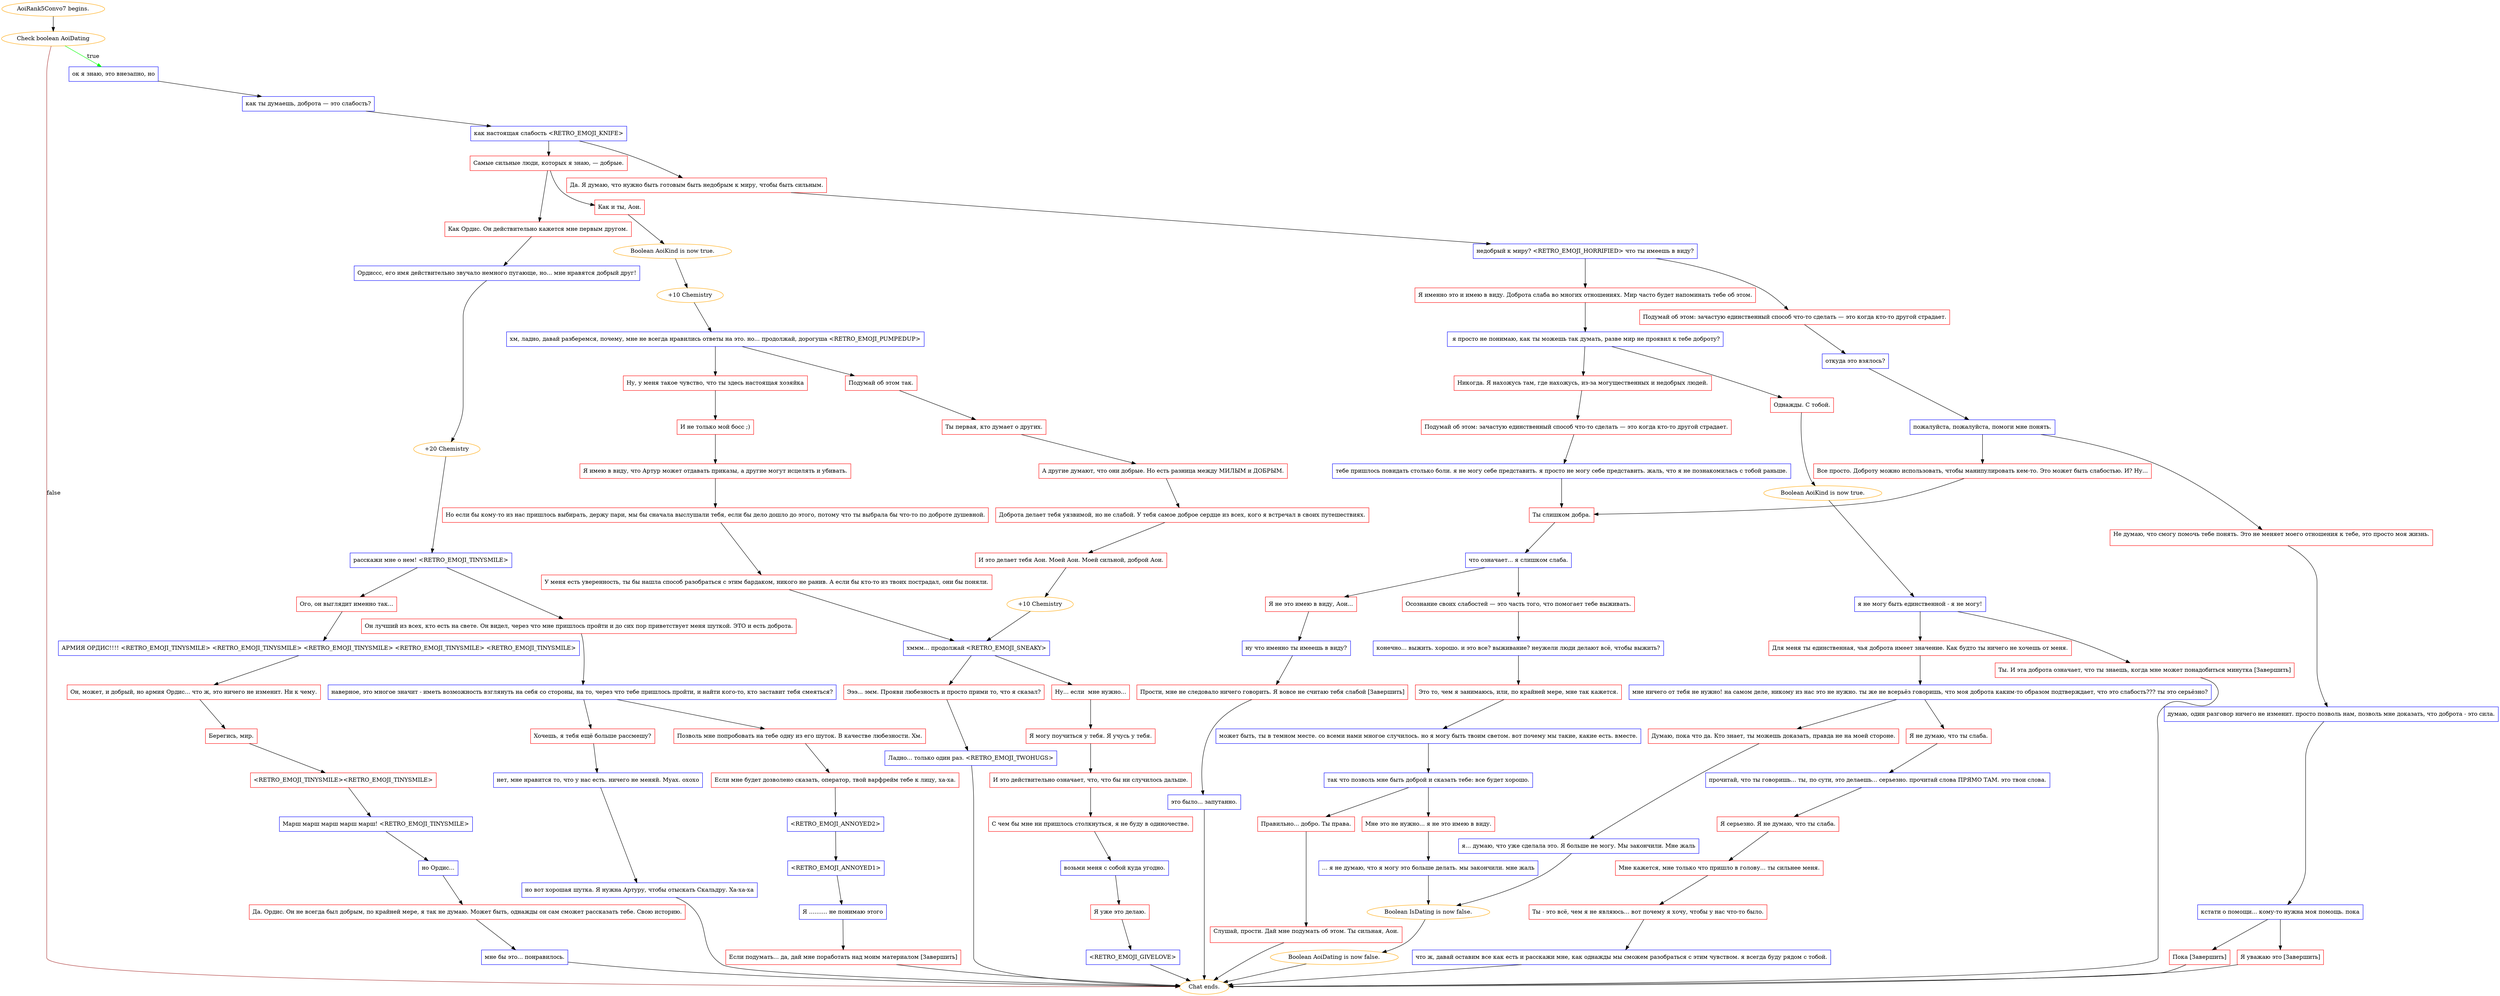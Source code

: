 digraph {
	"AoiRank5Convo7 begins." [color=orange];
		"AoiRank5Convo7 begins." -> j2617805464;
	j2617805464 [label="Check boolean AoiDating",color=orange];
		j2617805464 -> j138767764 [label=true,color=green];
		j2617805464 -> "Chat ends." [label=false,color=brown];
	j138767764 [label="ок я знаю, это внезапно, но",shape=box,color=blue];
		j138767764 -> j3366674829;
	"Chat ends." [color=orange];
	j3366674829 [label="как ты думаешь, доброта — это слабость?",shape=box,color=blue];
		j3366674829 -> j2132289527;
	j2132289527 [label="как настоящая слабость <RETRO_EMOJI_KNIFE>",shape=box,color=blue];
		j2132289527 -> j3963395348;
		j2132289527 -> j1767772848;
	j3963395348 [label="Самые сильные люди, которых я знаю, — добрые.",shape=box,color=red];
		j3963395348 -> j3984095891;
		j3963395348 -> j1750476026;
	j1767772848 [label="Да. Я думаю, что нужно быть готовым быть недобрым к миру, чтобы быть сильным.",shape=box,color=red];
		j1767772848 -> j1075427231;
	j3984095891 [label="Как и ты, Аои.",shape=box,color=red];
		j3984095891 -> j39699555;
	j1750476026 [label="Как Ордис. Он действительно кажется мне первым другом.",shape=box,color=red];
		j1750476026 -> j2991147424;
	j1075427231 [label="недобрый к миру? <RETRO_EMOJI_HORRIFIED> что ты имеешь в виду?",shape=box,color=blue];
		j1075427231 -> j2423789363;
		j1075427231 -> j623447657;
	j39699555 [label="Boolean AoiKind is now true.",color=orange];
		j39699555 -> j1545561439;
	j2991147424 [label="Ордиссс, его имя действительно звучало немного пугающе, но... мне нравятся добрый друг!",shape=box,color=blue];
		j2991147424 -> j2252047508;
	j2423789363 [label="Я именно это и имею в виду. Доброта слаба во многих отношениях. Мир часто будет напоминать тебе об этом.",shape=box,color=red];
		j2423789363 -> j1531792765;
	j623447657 [label="Подумай об этом: зачастую единственный способ что-то сделать — это когда кто-то другой страдает.",shape=box,color=red];
		j623447657 -> j3988864260;
	j1545561439 [label="+10 Chemistry",color=orange];
		j1545561439 -> j1081663584;
	j2252047508 [label="+20 Chemistry",color=orange];
		j2252047508 -> j1788472980;
	j1531792765 [label=" я просто не понимаю, как ты можешь так думать, разве мир не проявил к тебе доброту?",shape=box,color=blue];
		j1531792765 -> j3904468778;
		j1531792765 -> j2657577349;
	j3988864260 [label="откуда это взялось?",shape=box,color=blue];
		j3988864260 -> j1862882855;
	j1081663584 [label="хм, ладно, давай разберемся, почему, мне не всегда нравились ответы на это. но... продолжай, дорогуша <RETRO_EMOJI_PUMPEDUP>",shape=box,color=blue];
		j1081663584 -> j813427940;
		j1081663584 -> j2930143906;
	j1788472980 [label="расскажи мне о нем! <RETRO_EMOJI_TINYSMILE>",shape=box,color=blue];
		j1788472980 -> j2740458028;
		j1788472980 -> j2245375309;
	j3904468778 [label="Однажды. С тобой.",shape=box,color=red];
		j3904468778 -> j1283912087;
	j2657577349 [label="Никогда. Я нахожусь там, где нахожусь, из-за могущественных и недобрых людей.",shape=box,color=red];
		j2657577349 -> j3483336045;
	j1862882855 [label="пожалуйста, пожалуйста, помоги мне понять.",shape=box,color=blue];
		j1862882855 -> j2584400946;
		j1862882855 -> j1979695259;
	j813427940 [label="Подумай об этом так.",shape=box,color=red];
		j813427940 -> j2805295209;
	j2930143906 [label="Ну, у меня такое чувство, что ты здесь настоящая хозяйка",shape=box,color=red];
		j2930143906 -> j1010625274;
	j2740458028 [label="Ого, он выглядит именно так...",shape=box,color=red];
		j2740458028 -> j3322707234;
	j2245375309 [label="Он лучший из всех, кто есть на свете. Он видел, через что мне пришлось пройти и до сих пор приветствует меня шуткой. ЭТО и есть доброта.",shape=box,color=red];
		j2245375309 -> j1713947663;
	j1283912087 [label="Boolean AoiKind is now true.",color=orange];
		j1283912087 -> j3606276202;
	j3483336045 [label="Подумай об этом: зачастую единственный способ что-то сделать — это когда кто-то другой страдает.",shape=box,color=red];
		j3483336045 -> j3822741813;
	j2584400946 [label="Все просто. Доброту можно использовать, чтобы манипулировать кем-то. Это может быть слабостью. И? Ну...",shape=box,color=red];
		j2584400946 -> j1917228428;
	j1979695259 [label="Не думаю, что смогу помочь тебе понять. Это не меняет моего отношения к тебе, это просто моя жизнь.
",shape=box,color=red];
		j1979695259 -> j1298249877;
	j2805295209 [label="Ты первая, кто думает о других.",shape=box,color=red];
		j2805295209 -> j2666279980;
	j1010625274 [label="И не только мой босс ;)",shape=box,color=red];
		j1010625274 -> j3454886933;
	j3322707234 [label="АРМИЯ ОРДИС!!!! <RETRO_EMOJI_TINYSMILE> <RETRO_EMOJI_TINYSMILE> <RETRO_EMOJI_TINYSMILE> <RETRO_EMOJI_TINYSMILE> <RETRO_EMOJI_TINYSMILE>",shape=box,color=blue];
		j3322707234 -> j1966937170;
	j1713947663 [label="наверное, это многое значит - иметь возможность взглянуть на себя со стороны, на то, через что тебе пришлось пройти, и найти кого-то, кто заставит тебя смеяться?",shape=box,color=blue];
		j1713947663 -> j960747499;
		j1713947663 -> j3177247972;
	j3606276202 [label="я не могу быть единственной - я не могу!",shape=box,color=blue];
		j3606276202 -> j3701933479;
		j3606276202 -> j1047532512;
	j3822741813 [label="тебе пришлось повидать столько боли. я не могу себе представить. я просто не могу себе представить. жаль, что я не познакомилась с тобой раньше.",shape=box,color=blue];
		j3822741813 -> j1917228428;
	j1917228428 [label="Ты слишком добра.",shape=box,color=red];
		j1917228428 -> j2739072635;
	j1298249877 [label="думаю, один разговор ничего не изменит. просто позволь нам, позволь мне доказать, что доброта - это сила.",shape=box,color=blue];
		j1298249877 -> j1553902252;
	j2666279980 [label="А другие думают, что они добрые. Но есть разница между МИЛЫМ и ДОБРЫМ.",shape=box,color=red];
		j2666279980 -> j2020258069;
	j3454886933 [label="Я имею в виду, что Артур может отдавать приказы, а другие могут исцелять и убивать.",shape=box,color=red];
		j3454886933 -> j773494468;
	j1966937170 [label="Он, может, и добрый, но армия Ордис... что ж, это ничего не изменит. Ни к чему.",shape=box,color=red];
		j1966937170 -> j1057349529;
	j960747499 [label="Хочешь, я тебя ещё больше рассмешу?",shape=box,color=red];
		j960747499 -> j2717186078;
	j3177247972 [label="Позволь мне попробовать на тебе одну из его шуток. В качестве любезности. Хм.",shape=box,color=red];
		j3177247972 -> j901877442;
	j3701933479 [label="Для меня ты единственная, чья доброта имеет значение. Как будто ты ничего не хочешь от меня.",shape=box,color=red];
		j3701933479 -> j355633920;
	j1047532512 [label="Ты. И эта доброта означает, что ты знаешь, когда мне может понадобиться минутка [Завершить]",shape=box,color=red];
		j1047532512 -> "Chat ends.";
	j2739072635 [label="что означает... я слишком слаба.",shape=box,color=blue];
		j2739072635 -> j1815596905;
		j2739072635 -> j3534278830;
	j1553902252 [label="кстати о помощи... кому-то нужна моя помощь. пока",shape=box,color=blue];
		j1553902252 -> j575449782;
		j1553902252 -> j1903879287;
	j2020258069 [label="Доброта делает тебя уязвимой, но не слабой. У тебя самое доброе сердце из всех, кого я встречал в своих путешествиях.",shape=box,color=red];
		j2020258069 -> j3693677661;
	j773494468 [label="Но если бы кому-то из нас пришлось выбирать, держу пари, мы бы сначала выслушали тебя, если бы дело дошло до этого, потому что ты выбрала бы что-то по доброте душевной.",shape=box,color=red];
		j773494468 -> j2075890421;
	j1057349529 [label="Берегись, мир.",shape=box,color=red];
		j1057349529 -> j2579430576;
	j2717186078 [label="нет, мне нравится то, что у нас есть. ничего не меняй. Муах. охохо",shape=box,color=blue];
		j2717186078 -> j868094902;
	j901877442 [label="Если мне будет дозволено сказать, оператор, твой варфрейм тебе к лицу, ха-ха.",shape=box,color=red];
		j901877442 -> j2660580322;
	j355633920 [label="мне ничего от тебя не нужно! на самом деле, никому из нас это не нужно. ты же не всерьёз говоришь, что моя доброта каким-то образом подтверждает, что это слабость??? ты это серьёзно?",shape=box,color=blue];
		j355633920 -> j1514985513;
		j355633920 -> j4102341874;
	j1815596905 [label="Я не это имею в виду, Аои...",shape=box,color=red];
		j1815596905 -> j3249304978;
	j3534278830 [label="Осознание своих слабостей — это часть того, что помогает тебе выживать.",shape=box,color=red];
		j3534278830 -> j2789465271;
	j575449782 [label="Я уважаю это [Завершить]",shape=box,color=red];
		j575449782 -> "Chat ends.";
	j1903879287 [label="Пока [Завершить]",shape=box,color=red];
		j1903879287 -> "Chat ends.";
	j3693677661 [label="И это делает тебя Аои. Моей Аои. Моей сильной, доброй Аои.",shape=box,color=red];
		j3693677661 -> j1007271161;
	j2075890421 [label="У меня есть уверенность, ты бы нашла способ разобраться с этим бардаком, никого не ранив. А если бы кто-то из твоих пострадал, они бы поняли.",shape=box,color=red];
		j2075890421 -> j3585021097;
	j2579430576 [label="<RETRO_EMOJI_TINYSMILE><RETRO_EMOJI_TINYSMILE>",shape=box,color=red];
		j2579430576 -> j4124155971;
	j868094902 [label="но вот хорошая шутка. Я нужна Артуру, чтобы отыскать Скальдру. Ха-ха-ха",shape=box,color=blue];
		j868094902 -> "Chat ends.";
	j2660580322 [label="<RETRO_EMOJI_ANNOYED2>",shape=box,color=blue];
		j2660580322 -> j4112396021;
	j1514985513 [label="Думаю, пока что да. Кто знает, ты можешь доказать, правда не на моей стороне.",shape=box,color=red];
		j1514985513 -> j3218931471;
	j4102341874 [label="Я не думаю, что ты слаба.",shape=box,color=red];
		j4102341874 -> j2828030650;
	j3249304978 [label="ну что именно ты имеешь в виду?",shape=box,color=blue];
		j3249304978 -> j736294787;
	j2789465271 [label="конечно... выжить. хорошо. и это все? выживание? неужели люди делают всё, чтобы выжить?",shape=box,color=blue];
		j2789465271 -> j978808178;
	j1007271161 [label="+10 Chemistry",color=orange];
		j1007271161 -> j3585021097;
	j3585021097 [label="хммм... продолжай <RETRO_EMOJI_SNEAKY>",shape=box,color=blue];
		j3585021097 -> j4280271972;
		j3585021097 -> j4150187243;
	j4124155971 [label="Марш марш марш марш марш! <RETRO_EMOJI_TINYSMILE>",shape=box,color=blue];
		j4124155971 -> j2193749381;
	j4112396021 [label="<RETRO_EMOJI_ANNOYED1>",shape=box,color=blue];
		j4112396021 -> j1736828151;
	j3218931471 [label="я... думаю, что уже сделала это. Я больше не могу. Мы закончили. Мне жаль",shape=box,color=blue];
		j3218931471 -> j2209722290;
	j2828030650 [label="прочитай, что ты говоришь... ты, по сути, это делаешь... серьезно. прочитай слова ПРЯМО ТАМ. это твои слова.",shape=box,color=blue];
		j2828030650 -> j3175520202;
	j736294787 [label="Прости, мне не следовало ничего говорить. Я вовсе не считаю тебя слабой [Завершить]",shape=box,color=red];
		j736294787 -> j3145904163;
	j978808178 [label="Это то, чем я занимаюсь, или, по крайней мере, мне так кажется.",shape=box,color=red];
		j978808178 -> j4058446639;
	j4280271972 [label="Эээ... эмм. Прояви любезность и просто прими то, что я сказал?",shape=box,color=red];
		j4280271972 -> j1329769942;
	j4150187243 [label="Ну... если  мне нужно...",shape=box,color=red];
		j4150187243 -> j3608770236;
	j2193749381 [label="но Ордис...",shape=box,color=blue];
		j2193749381 -> j1903396248;
	j1736828151 [label="Я .......... не понимаю этого",shape=box,color=blue];
		j1736828151 -> j3316311708;
	j2209722290 [label="Boolean IsDating is now false.",color=orange];
		j2209722290 -> j1296492913;
	j3175520202 [label="Я серьезно. Я не думаю, что ты слаба.",shape=box,color=red];
		j3175520202 -> j2912419953;
	j3145904163 [label="это было... запутанно.",shape=box,color=blue];
		j3145904163 -> "Chat ends.";
	j4058446639 [label="может быть, ты в темном месте. со всеми нами многое случилось. но я могу быть твоим светом. вот почему мы такие, какие есть. вместе.",shape=box,color=blue];
		j4058446639 -> j1882051399;
	j1329769942 [label="Ладно... только один раз. <RETRO_EMOJI_TWOHUGS>",shape=box,color=blue];
		j1329769942 -> "Chat ends.";
	j3608770236 [label="Я могу поучиться у тебя. Я учусь у тебя.",shape=box,color=red];
		j3608770236 -> j1579995349;
	j1903396248 [label="Да. Ордис. Он не всегда был добрым, по крайней мере, я так не думаю. Может быть, однажды он сам сможет рассказать тебе. Свою историю.",shape=box,color=red];
		j1903396248 -> j3662554809;
	j3316311708 [label="Если подумать... да, дай мне поработать над моим материалом [Завершить]",shape=box,color=red];
		j3316311708 -> "Chat ends.";
	j1296492913 [label="Boolean AoiDating is now false.",color=orange];
		j1296492913 -> "Chat ends.";
	j2912419953 [label="Мне кажется, мне только что пришло в голову... ты сильнее меня.",shape=box,color=red];
		j2912419953 -> j1330716928;
	j1882051399 [label="так что позволь мне быть доброй и сказать тебе: все будет хорошо.",shape=box,color=blue];
		j1882051399 -> j3124859728;
		j1882051399 -> j2438898598;
	j1579995349 [label="И это действительно означает, что, что бы ни случилось дальше.",shape=box,color=red];
		j1579995349 -> j2126573450;
	j3662554809 [label="мне бы это... понравилось.",shape=box,color=blue];
		j3662554809 -> "Chat ends.";
	j1330716928 [label="Ты - это всё, чем я не являюсь... вот почему я хочу, чтобы у нас что-то было.",shape=box,color=red];
		j1330716928 -> j955485589;
	j3124859728 [label="Правильно... добро. Ты права.",shape=box,color=red];
		j3124859728 -> j4243923269;
	j2438898598 [label="Мне это не нужно... я не это имею в виду.",shape=box,color=red];
		j2438898598 -> j2178725614;
	j2126573450 [label="С чем бы мне ни пришлось столкнуться, я не буду в одиночестве.",shape=box,color=red];
		j2126573450 -> j1905561622;
	j955485589 [label="что ж, давай оставим все как есть и расскажи мне, как однажды мы сможем разобраться с этим чувством. я всегда буду рядом с тобой.",shape=box,color=blue];
		j955485589 -> "Chat ends.";
	j4243923269 [label="Слушай, прости. Дай мне подумать об этом. Ты сильная, Аои.
",shape=box,color=red];
		j4243923269 -> "Chat ends.";
	j2178725614 [label="... я не думаю, что я могу это больше делать. мы закончили. мне жаль",shape=box,color=blue];
		j2178725614 -> j2209722290;
	j1905561622 [label="возьми меня с собой куда угодно.",shape=box,color=blue];
		j1905561622 -> j1024349326;
	j1024349326 [label="Я уже это делаю.",shape=box,color=red];
		j1024349326 -> j3455463371;
	j3455463371 [label="<RETRO_EMOJI_GIVELOVE>",shape=box,color=blue];
		j3455463371 -> "Chat ends.";
}